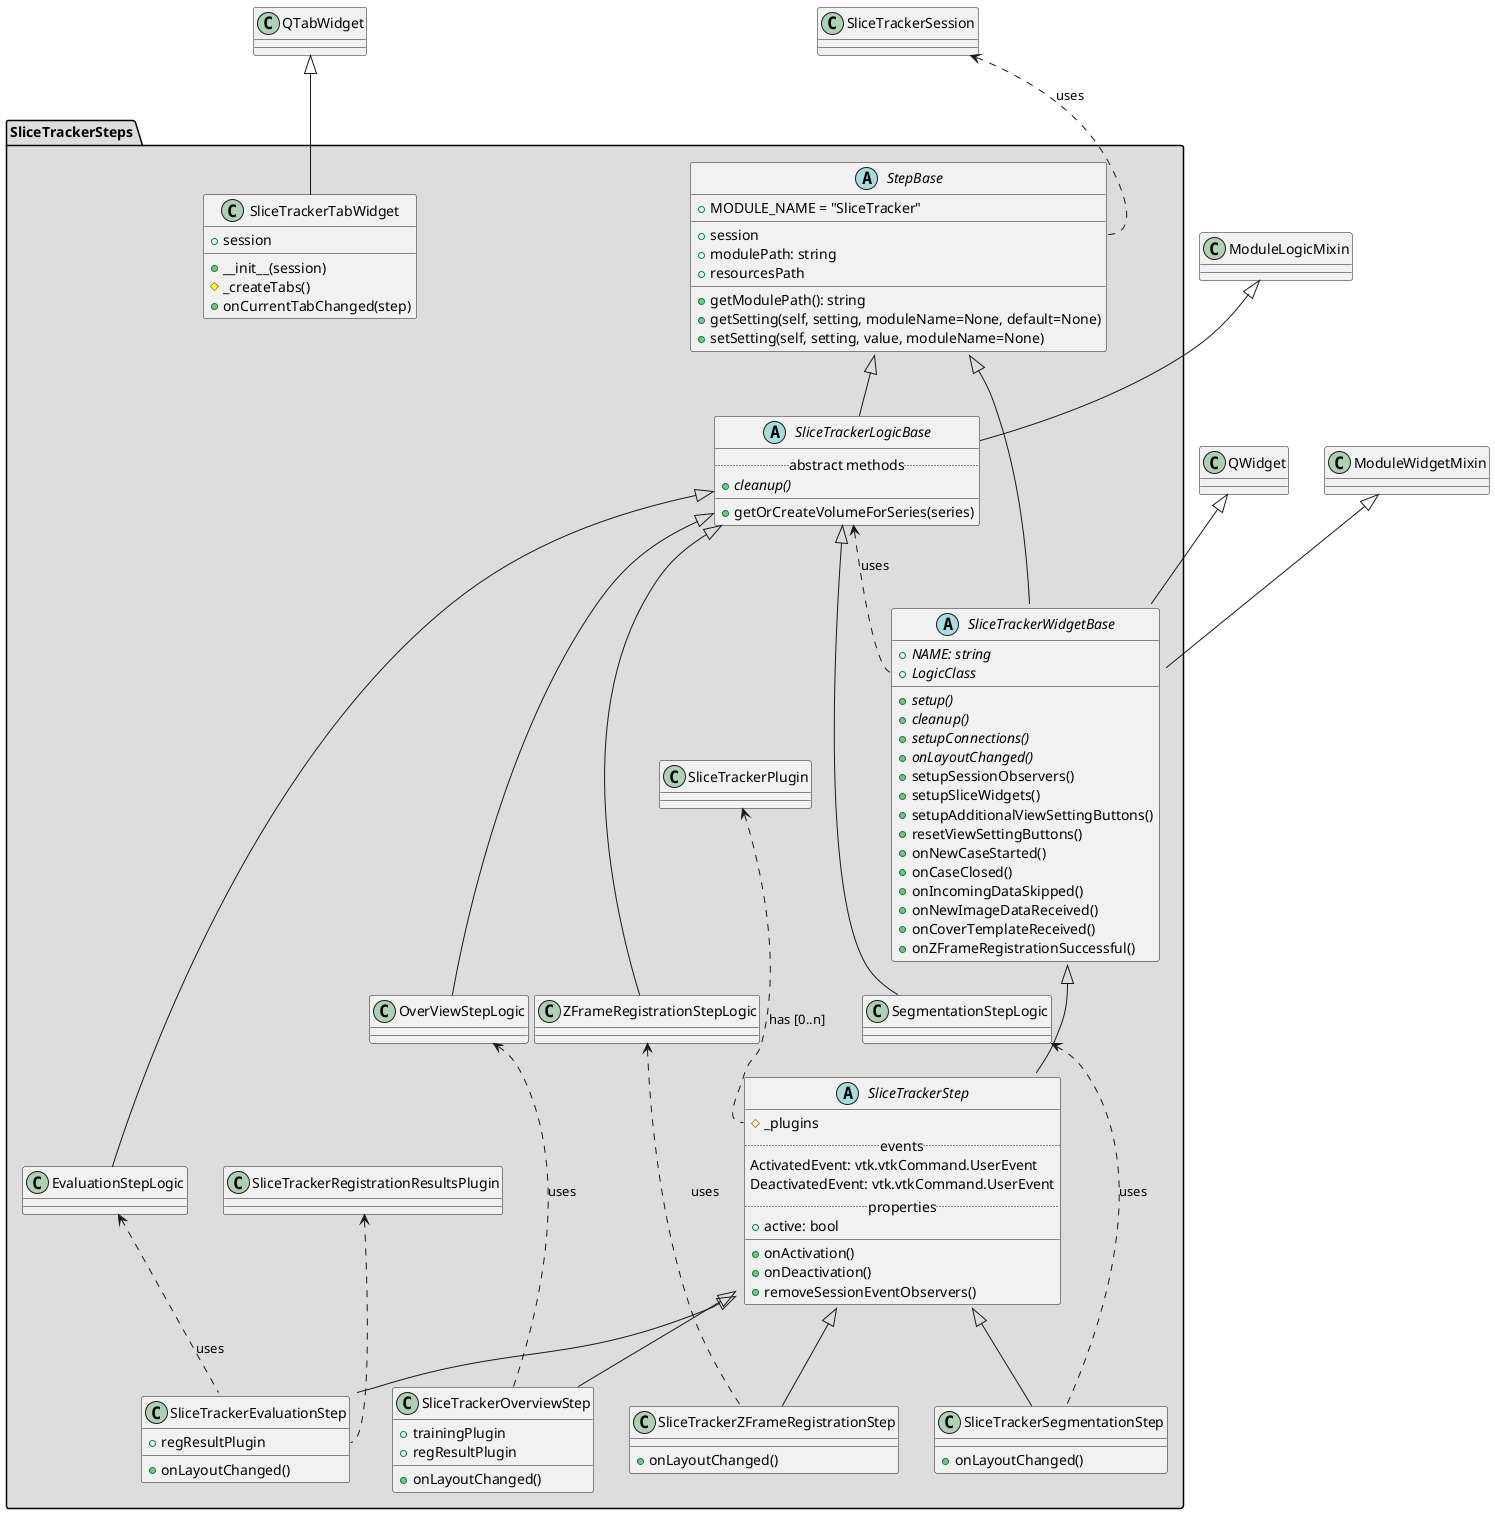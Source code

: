 @startuml

package "SliceTrackerSteps" #DDDDDD {

  class SliceTrackerTabWidget {
    + session
    + __init__(session)
    # _createTabs()
    + onCurrentTabChanged(step)
  }

  abstract class StepBase {
    + MODULE_NAME = "SliceTracker"
    __
    + session
    + modulePath: string
    + resourcesPath
    __
    + getModulePath(): string
    + getSetting(self, setting, moduleName=None, default=None)
    + setSetting(self, setting, value, moduleName=None)
  }

  abstract class SliceTrackerWidgetBase {
    + {abstract} NAME: string
    + {abstract} LogicClass
    + {abstract} setup()
    + {abstract} cleanup()
    + {abstract} setupConnections()
    + {abstract} onLayoutChanged()
    + setupSessionObservers()
    + setupSliceWidgets()
    + setupAdditionalViewSettingButtons()
    + resetViewSettingButtons()
    + onNewCaseStarted()
    + onCaseClosed()
    + onIncomingDataSkipped()
    + onNewImageDataReceived()
    + onCoverTemplateReceived()
    + onZFrameRegistrationSuccessful()
  }

  StepBase <|-- SliceTrackerWidgetBase

  abstract class SliceTrackerStep {
    # _plugins
    .. events ..
    ActivatedEvent: vtk.vtkCommand.UserEvent
    DeactivatedEvent: vtk.vtkCommand.UserEvent
    .. properties ..
    + active: bool
    __
    + onActivation()
    + onDeactivation()
    + removeSessionEventObservers()
  }

  SliceTrackerWidgetBase <|-- SliceTrackerStep
  SliceTrackerPlugin <.. SliceTrackerStep::_plugins: has [0..n]


  abstract class SliceTrackerLogicBase {
    .. abstract methods ..
    + {abstract} cleanup()
    __
    + getOrCreateVolumeForSeries(series)
  }

  StepBase <|-- SliceTrackerLogicBase

  class SliceTrackerOverviewStep {
    + onLayoutChanged()
    + trainingPlugin
    + regResultPlugin
  }


  class SliceTrackerSegmentationStep {
    + onLayoutChanged()
  }

  class SliceTrackerZFrameRegistrationStep {
    + onLayoutChanged()
  }

  class SliceTrackerEvaluationStep {
    + regResultPlugin
    __
    + onLayoutChanged()
  }

  SliceTrackerRegistrationResultsPlugin <.. SliceTrackerEvaluationStep::regResultPlugin

  'class OverViewStepLogic
  'class SegmentationStepLogic
  'class ZFrameRegistrationStepLogic
  'class EvaluationStepLogic
  '
  SliceTrackerLogicBase <|-- OverViewStepLogic
  SliceTrackerLogicBase <|-- SegmentationStepLogic
  SliceTrackerLogicBase <|-- ZFrameRegistrationStepLogic
  SliceTrackerLogicBase <|-- EvaluationStepLogic

  SliceTrackerStep <|-- SliceTrackerOverviewStep
  SliceTrackerStep <|-- SliceTrackerSegmentationStep
  SliceTrackerStep <|-- SliceTrackerZFrameRegistrationStep
  SliceTrackerStep <|-- SliceTrackerEvaluationStep

  OverViewStepLogic <.. SliceTrackerOverviewStep: uses
  SegmentationStepLogic <.. SliceTrackerSegmentationStep: uses
  ZFrameRegistrationStepLogic <.. SliceTrackerZFrameRegistrationStep: uses
  EvaluationStepLogic <.. SliceTrackerEvaluationStep: uses

  SliceTrackerLogicBase <.. SliceTrackerWidgetBase::LogicClass : uses
}

QTabWidget <|-- SliceTrackerTabWidget
QWidget <|-- SliceTrackerWidgetBase
ModuleWidgetMixin <|-- SliceTrackerWidgetBase
ModuleLogicMixin <|-- SliceTrackerLogicBase

SliceTrackerSession <.. StepBase::session : uses
'SliceTrackerSession "0" --> "*" SliceTrackerStep

@enduml